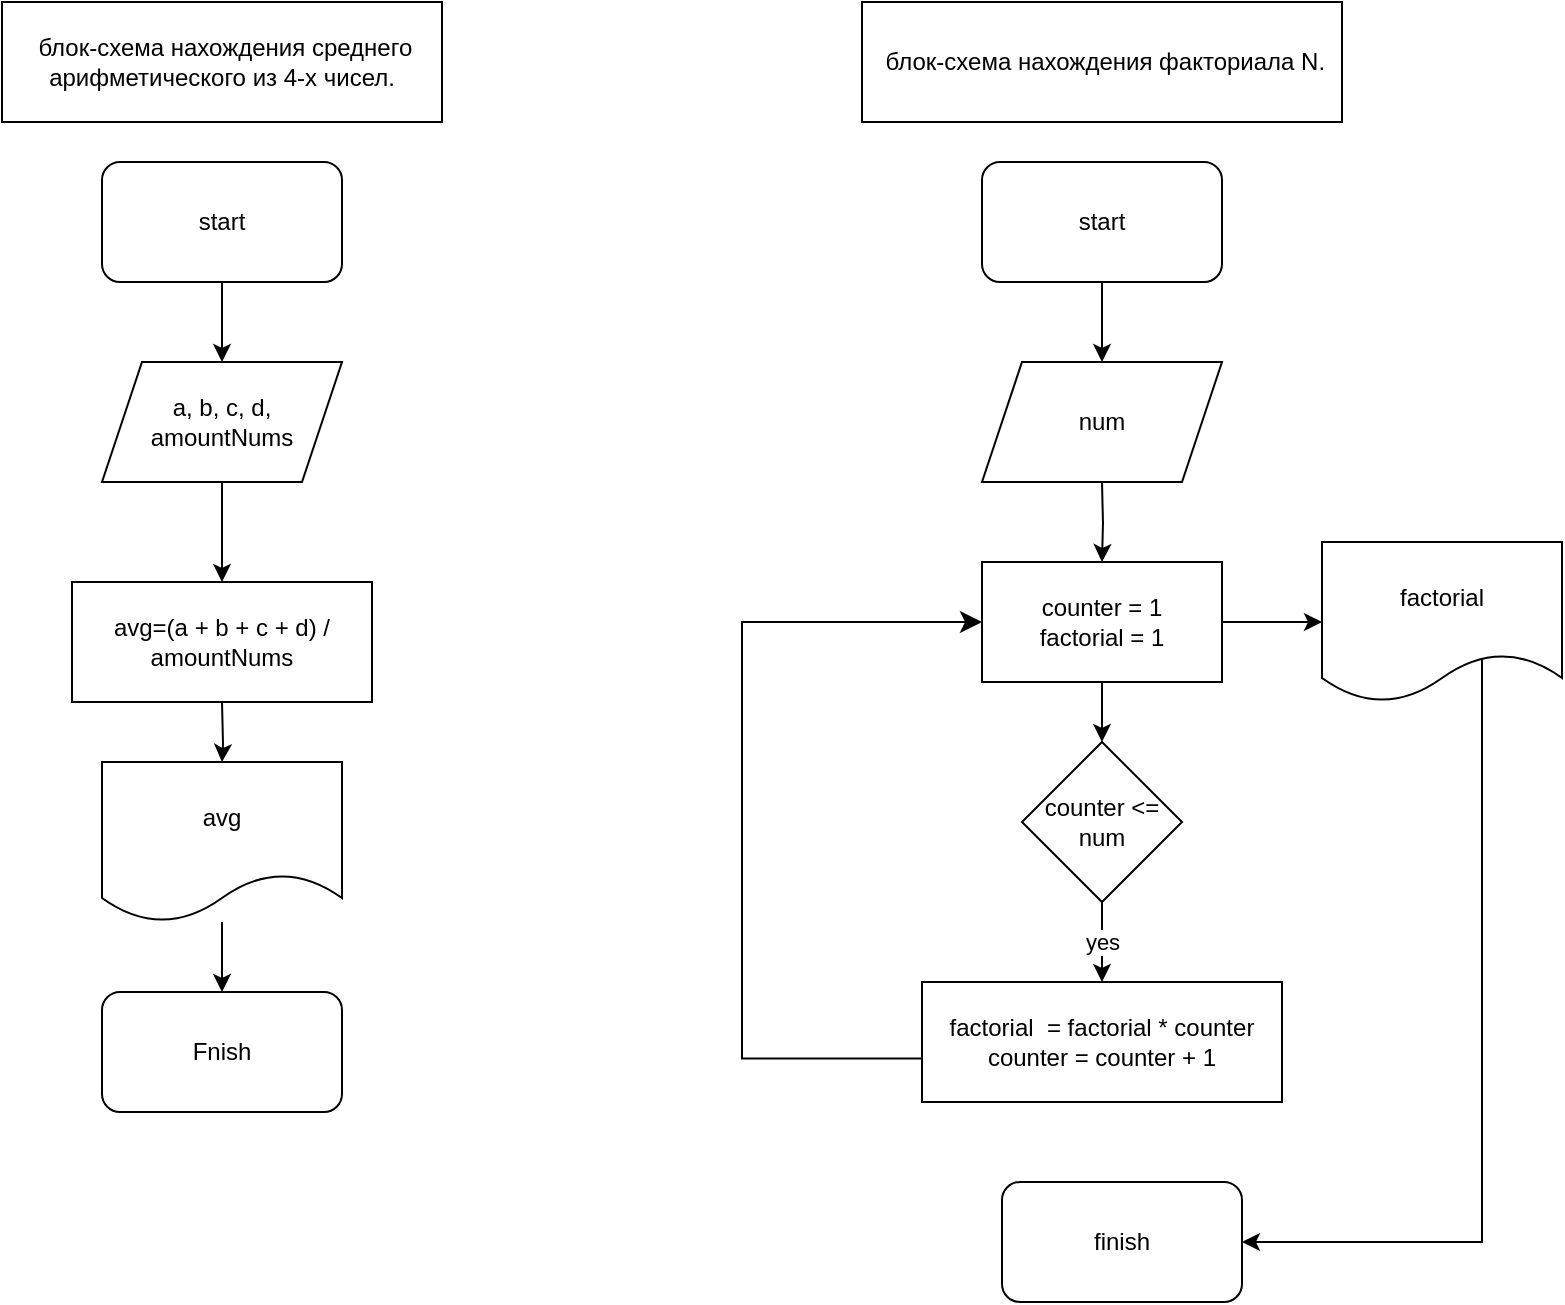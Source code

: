 <mxfile version="20.8.23" type="device" pages="4"><diagram name="Страница 1" id="6VwJOhbe65-qeWuRPHV1"><mxGraphModel dx="1236" dy="573" grid="1" gridSize="10" guides="1" tooltips="1" connect="1" arrows="1" fold="1" page="1" pageScale="1" pageWidth="827" pageHeight="1169" math="0" shadow="0"><root><mxCell id="0"/><mxCell id="1" parent="0"/><mxCell id="h_Diww1bEE8jXM_xJGOY-1" value="start" style="rounded=1;whiteSpace=wrap;html=1;" parent="1" vertex="1"><mxGeometry x="60" y="140" width="120" height="60" as="geometry"/></mxCell><mxCell id="h_Diww1bEE8jXM_xJGOY-2" value="&amp;nbsp;блок-схема нахождения среднего арифметического из 4-х чисел." style="rounded=0;whiteSpace=wrap;html=1;" parent="1" vertex="1"><mxGeometry x="10" y="60" width="220" height="60" as="geometry"/></mxCell><mxCell id="h_Diww1bEE8jXM_xJGOY-5" value="" style="edgeStyle=orthogonalEdgeStyle;rounded=0;orthogonalLoop=1;jettySize=auto;html=1;" parent="1" edge="1"><mxGeometry relative="1" as="geometry"><mxPoint x="120" y="300" as="sourcePoint"/><mxPoint x="120" y="350" as="targetPoint"/></mxGeometry></mxCell><mxCell id="h_Diww1bEE8jXM_xJGOY-9" value="" style="edgeStyle=orthogonalEdgeStyle;rounded=0;orthogonalLoop=1;jettySize=auto;html=1;" parent="1" target="h_Diww1bEE8jXM_xJGOY-8" edge="1"><mxGeometry relative="1" as="geometry"><mxPoint x="120" y="410" as="sourcePoint"/></mxGeometry></mxCell><mxCell id="h_Diww1bEE8jXM_xJGOY-6" value="" style="endArrow=classic;html=1;rounded=0;exitX=0.5;exitY=1;exitDx=0;exitDy=0;entryX=0.5;entryY=0;entryDx=0;entryDy=0;" parent="1" source="h_Diww1bEE8jXM_xJGOY-1" edge="1"><mxGeometry width="50" height="50" relative="1" as="geometry"><mxPoint x="390" y="340" as="sourcePoint"/><mxPoint x="120" y="240" as="targetPoint"/></mxGeometry></mxCell><mxCell id="h_Diww1bEE8jXM_xJGOY-11" value="" style="edgeStyle=orthogonalEdgeStyle;rounded=0;orthogonalLoop=1;jettySize=auto;html=1;" parent="1" source="h_Diww1bEE8jXM_xJGOY-8" target="h_Diww1bEE8jXM_xJGOY-10" edge="1"><mxGeometry relative="1" as="geometry"/></mxCell><mxCell id="h_Diww1bEE8jXM_xJGOY-8" value="avg" style="shape=document;whiteSpace=wrap;html=1;boundedLbl=1;rounded=1;" parent="1" vertex="1"><mxGeometry x="60" y="440" width="120" height="80" as="geometry"/></mxCell><mxCell id="h_Diww1bEE8jXM_xJGOY-10" value="Fnish" style="whiteSpace=wrap;html=1;rounded=1;" parent="1" vertex="1"><mxGeometry x="60" y="555" width="120" height="60" as="geometry"/></mxCell><mxCell id="h_Diww1bEE8jXM_xJGOY-12" value="&amp;nbsp;блок-схема нахождения факториала N." style="whiteSpace=wrap;html=1;" parent="1" vertex="1"><mxGeometry x="440" y="60" width="240" height="60" as="geometry"/></mxCell><mxCell id="h_Diww1bEE8jXM_xJGOY-13" value="" style="edgeStyle=orthogonalEdgeStyle;rounded=0;orthogonalLoop=1;jettySize=auto;html=1;" parent="1" edge="1"><mxGeometry relative="1" as="geometry"><mxPoint x="560" y="340" as="targetPoint"/><mxPoint x="560" y="300" as="sourcePoint"/></mxGeometry></mxCell><mxCell id="h_Diww1bEE8jXM_xJGOY-15" value="" style="endArrow=classic;html=1;rounded=0;exitX=0.5;exitY=1;exitDx=0;exitDy=0;entryX=0.5;entryY=0;entryDx=0;entryDy=0;" parent="1" edge="1"><mxGeometry width="50" height="50" relative="1" as="geometry"><mxPoint x="560" y="200" as="sourcePoint"/><mxPoint x="560" y="240" as="targetPoint"/></mxGeometry></mxCell><mxCell id="h_Diww1bEE8jXM_xJGOY-16" value="start" style="rounded=1;whiteSpace=wrap;html=1;" parent="1" vertex="1"><mxGeometry x="500" y="140" width="120" height="60" as="geometry"/></mxCell><mxCell id="h_Diww1bEE8jXM_xJGOY-35" value="" style="edgeStyle=orthogonalEdgeStyle;rounded=0;orthogonalLoop=1;jettySize=auto;html=1;" parent="1" source="h_Diww1bEE8jXM_xJGOY-17" target="h_Diww1bEE8jXM_xJGOY-29" edge="1"><mxGeometry relative="1" as="geometry"/></mxCell><mxCell id="h_Diww1bEE8jXM_xJGOY-17" value="counter = 1&lt;br&gt;factorial = 1" style="rounded=0;whiteSpace=wrap;html=1;" parent="1" vertex="1"><mxGeometry x="500" y="340" width="120" height="60" as="geometry"/></mxCell><mxCell id="h_Diww1bEE8jXM_xJGOY-18" value="a, b, c, d,&lt;br style=&quot;border-color: var(--border-color);&quot;&gt;amountNums" style="shape=parallelogram;perimeter=parallelogramPerimeter;whiteSpace=wrap;html=1;fixedSize=1;" parent="1" vertex="1"><mxGeometry x="60" y="240" width="120" height="60" as="geometry"/></mxCell><mxCell id="h_Diww1bEE8jXM_xJGOY-19" value="num" style="shape=parallelogram;perimeter=parallelogramPerimeter;whiteSpace=wrap;html=1;fixedSize=1;" parent="1" vertex="1"><mxGeometry x="500" y="240" width="120" height="60" as="geometry"/></mxCell><mxCell id="h_Diww1bEE8jXM_xJGOY-20" value="avg=(a + b + c + d) /&lt;br style=&quot;border-color: var(--border-color);&quot;&gt;amountNums" style="rounded=0;whiteSpace=wrap;html=1;" parent="1" vertex="1"><mxGeometry x="45" y="350" width="150" height="60" as="geometry"/></mxCell><mxCell id="h_Diww1bEE8jXM_xJGOY-21" value="counter &amp;lt;=&lt;br&gt;num" style="rhombus;whiteSpace=wrap;html=1;" parent="1" vertex="1"><mxGeometry x="520" y="430" width="80" height="80" as="geometry"/></mxCell><mxCell id="h_Diww1bEE8jXM_xJGOY-24" value="factorial&amp;nbsp; = factorial&amp;nbsp;* counter&lt;br&gt;counter = counter + 1" style="whiteSpace=wrap;html=1;" parent="1" vertex="1"><mxGeometry x="470" y="550" width="180" height="60" as="geometry"/></mxCell><mxCell id="h_Diww1bEE8jXM_xJGOY-25" value="" style="endArrow=classic;html=1;rounded=0;entryX=0.5;entryY=0;entryDx=0;entryDy=0;exitX=0.5;exitY=1;exitDx=0;exitDy=0;" parent="1" source="h_Diww1bEE8jXM_xJGOY-17" target="h_Diww1bEE8jXM_xJGOY-21" edge="1"><mxGeometry width="50" height="50" relative="1" as="geometry"><mxPoint x="390" y="310" as="sourcePoint"/><mxPoint x="440" y="260" as="targetPoint"/></mxGeometry></mxCell><mxCell id="h_Diww1bEE8jXM_xJGOY-27" value="" style="edgeStyle=segmentEdgeStyle;endArrow=classic;html=1;curved=0;rounded=0;endSize=8;startSize=8;sourcePerimeterSpacing=0;targetPerimeterSpacing=0;entryX=0;entryY=0.5;entryDx=0;entryDy=0;exitX=-0.002;exitY=0.637;exitDx=0;exitDy=0;exitPerimeter=0;" parent="1" source="h_Diww1bEE8jXM_xJGOY-24" target="h_Diww1bEE8jXM_xJGOY-17" edge="1"><mxGeometry width="100" relative="1" as="geometry"><mxPoint x="460" y="570" as="sourcePoint"/><mxPoint x="450" y="380" as="targetPoint"/><Array as="points"><mxPoint x="380" y="588"/><mxPoint x="380" y="370"/></Array></mxGeometry></mxCell><mxCell id="h_Diww1bEE8jXM_xJGOY-28" value="yes" style="endArrow=classic;html=1;rounded=0;entryX=0.5;entryY=0;entryDx=0;entryDy=0;entryPerimeter=0;" parent="1" source="h_Diww1bEE8jXM_xJGOY-21" target="h_Diww1bEE8jXM_xJGOY-24" edge="1"><mxGeometry width="50" height="50" relative="1" as="geometry"><mxPoint x="390" y="470" as="sourcePoint"/><mxPoint x="560" y="540" as="targetPoint"/><Array as="points"/></mxGeometry></mxCell><mxCell id="h_Diww1bEE8jXM_xJGOY-34" value="" style="edgeStyle=orthogonalEdgeStyle;rounded=0;orthogonalLoop=1;jettySize=auto;html=1;entryX=1;entryY=0.5;entryDx=0;entryDy=0;exitX=0.657;exitY=0.717;exitDx=0;exitDy=0;exitPerimeter=0;" parent="1" source="h_Diww1bEE8jXM_xJGOY-29" target="h_Diww1bEE8jXM_xJGOY-32" edge="1"><mxGeometry relative="1" as="geometry"><mxPoint x="730" y="490" as="targetPoint"/><Array as="points"><mxPoint x="750" y="387"/><mxPoint x="750" y="680"/></Array></mxGeometry></mxCell><mxCell id="h_Diww1bEE8jXM_xJGOY-29" value="factorial" style="shape=document;whiteSpace=wrap;html=1;boundedLbl=1;rounded=0;" parent="1" vertex="1"><mxGeometry x="670" y="330" width="120" height="80" as="geometry"/></mxCell><mxCell id="h_Diww1bEE8jXM_xJGOY-32" value="finish" style="rounded=1;whiteSpace=wrap;html=1;" parent="1" vertex="1"><mxGeometry x="510" y="650" width="120" height="60" as="geometry"/></mxCell></root></mxGraphModel></diagram><diagram id="8kJH1HYQJKoOFNumBpS6" name="Страница 2"><mxGraphModel dx="1236" dy="573" grid="1" gridSize="10" guides="1" tooltips="1" connect="1" arrows="1" fold="1" page="1" pageScale="1" pageWidth="827" pageHeight="1169" math="0" shadow="0"><root><mxCell id="0"/><mxCell id="1" parent="0"/><mxCell id="w6psCasq5daUrh2IpHRs-1" value="Среднее арифметическое среди всех элементов массива." style="rounded=0;whiteSpace=wrap;html=1;" parent="1" vertex="1"><mxGeometry x="10" y="10" width="250" height="60" as="geometry"/></mxCell><mxCell id="w6psCasq5daUrh2IpHRs-7" value="" style="edgeStyle=orthogonalEdgeStyle;rounded=0;orthogonalLoop=1;jettySize=auto;html=1;" parent="1" source="w6psCasq5daUrh2IpHRs-2" target="w6psCasq5daUrh2IpHRs-4" edge="1"><mxGeometry relative="1" as="geometry"/></mxCell><mxCell id="w6psCasq5daUrh2IpHRs-2" value="start" style="rounded=1;whiteSpace=wrap;html=1;" parent="1" vertex="1"><mxGeometry x="120" y="90" width="105" height="60" as="geometry"/></mxCell><mxCell id="w6psCasq5daUrh2IpHRs-8" value="" style="edgeStyle=orthogonalEdgeStyle;rounded=0;orthogonalLoop=1;jettySize=auto;html=1;" parent="1" source="w6psCasq5daUrh2IpHRs-3" target="w6psCasq5daUrh2IpHRs-5" edge="1"><mxGeometry relative="1" as="geometry"/></mxCell><mxCell id="w6psCasq5daUrh2IpHRs-3" value="index = 0&lt;br&gt;avg = 0" style="rounded=0;whiteSpace=wrap;html=1;" parent="1" vertex="1"><mxGeometry x="112.5" y="290" width="120" height="60" as="geometry"/></mxCell><mxCell id="w6psCasq5daUrh2IpHRs-6" value="" style="edgeStyle=orthogonalEdgeStyle;rounded=0;orthogonalLoop=1;jettySize=auto;html=1;" parent="1" source="w6psCasq5daUrh2IpHRs-4" target="w6psCasq5daUrh2IpHRs-3" edge="1"><mxGeometry relative="1" as="geometry"/></mxCell><mxCell id="w6psCasq5daUrh2IpHRs-4" value="numbers[]" style="shape=parallelogram;perimeter=parallelogramPerimeter;whiteSpace=wrap;html=1;fixedSize=1;" parent="1" vertex="1"><mxGeometry x="112.5" y="190" width="120" height="60" as="geometry"/></mxCell><mxCell id="w6psCasq5daUrh2IpHRs-11" value="yes" style="edgeStyle=orthogonalEdgeStyle;rounded=0;orthogonalLoop=1;jettySize=auto;html=1;" parent="1" source="w6psCasq5daUrh2IpHRs-5" target="w6psCasq5daUrh2IpHRs-10" edge="1"><mxGeometry relative="1" as="geometry"/></mxCell><mxCell id="w6psCasq5daUrh2IpHRs-19" value="no" style="edgeStyle=orthogonalEdgeStyle;rounded=0;orthogonalLoop=1;jettySize=auto;html=1;" parent="1" source="w6psCasq5daUrh2IpHRs-5" target="w6psCasq5daUrh2IpHRs-18" edge="1"><mxGeometry relative="1" as="geometry"/></mxCell><mxCell id="w6psCasq5daUrh2IpHRs-5" value="index &amp;lt; numbers.length" style="rhombus;whiteSpace=wrap;html=1;" parent="1" vertex="1"><mxGeometry x="117.5" y="380" width="110" height="80" as="geometry"/></mxCell><mxCell id="w6psCasq5daUrh2IpHRs-13" value="" style="edgeStyle=orthogonalEdgeStyle;rounded=0;orthogonalLoop=1;jettySize=auto;html=1;" parent="1" source="w6psCasq5daUrh2IpHRs-10" target="w6psCasq5daUrh2IpHRs-12" edge="1"><mxGeometry relative="1" as="geometry"/></mxCell><mxCell id="w6psCasq5daUrh2IpHRs-10" value="avg = avg + numbers[index]" style="whiteSpace=wrap;html=1;" parent="1" vertex="1"><mxGeometry x="93.12" y="500" width="158.75" height="60" as="geometry"/></mxCell><mxCell id="w6psCasq5daUrh2IpHRs-17" value="" style="edgeStyle=orthogonalEdgeStyle;rounded=0;orthogonalLoop=1;jettySize=auto;html=1;" parent="1" source="w6psCasq5daUrh2IpHRs-12" edge="1"><mxGeometry relative="1" as="geometry"><mxPoint x="110" y="420" as="targetPoint"/><Array as="points"><mxPoint x="50" y="630"/><mxPoint x="50" y="420"/></Array></mxGeometry></mxCell><mxCell id="w6psCasq5daUrh2IpHRs-12" value="index = index + 1" style="rounded=0;whiteSpace=wrap;html=1;" parent="1" vertex="1"><mxGeometry x="112.5" y="600" width="120" height="60" as="geometry"/></mxCell><mxCell id="w6psCasq5daUrh2IpHRs-14" value="finish" style="rounded=1;whiteSpace=wrap;html=1;" parent="1" vertex="1"><mxGeometry x="120" y="700" width="120" height="60" as="geometry"/></mxCell><mxCell id="w6psCasq5daUrh2IpHRs-21" value="" style="edgeStyle=orthogonalEdgeStyle;rounded=0;orthogonalLoop=1;jettySize=auto;html=1;" parent="1" source="w6psCasq5daUrh2IpHRs-18" target="w6psCasq5daUrh2IpHRs-20" edge="1"><mxGeometry relative="1" as="geometry"/></mxCell><mxCell id="w6psCasq5daUrh2IpHRs-18" value="avg = avg / number.length" style="rounded=0;whiteSpace=wrap;html=1;" parent="1" vertex="1"><mxGeometry x="260" y="390" width="120" height="60" as="geometry"/></mxCell><mxCell id="w6psCasq5daUrh2IpHRs-23" value="" style="edgeStyle=orthogonalEdgeStyle;rounded=0;orthogonalLoop=1;jettySize=auto;html=1;entryX=1;entryY=0.5;entryDx=0;entryDy=0;exitX=0.5;exitY=0.917;exitDx=0;exitDy=0;exitPerimeter=0;" parent="1" source="w6psCasq5daUrh2IpHRs-20" target="w6psCasq5daUrh2IpHRs-14" edge="1"><mxGeometry relative="1" as="geometry"><mxPoint x="320" y="650" as="targetPoint"/><Array as="points"><mxPoint x="320" y="730"/></Array></mxGeometry></mxCell><mxCell id="w6psCasq5daUrh2IpHRs-20" value="avr" style="shape=document;whiteSpace=wrap;html=1;boundedLbl=1;" parent="1" vertex="1"><mxGeometry x="260" y="490" width="120" height="80" as="geometry"/></mxCell><mxCell id="w6psCasq5daUrh2IpHRs-25" value="Нахождение индексов максимального и минимального элемента массива" style="rounded=0;whiteSpace=wrap;html=1;" parent="1" vertex="1"><mxGeometry x="470" y="10" width="270" height="60" as="geometry"/></mxCell><mxCell id="w6psCasq5daUrh2IpHRs-30" value="" style="edgeStyle=orthogonalEdgeStyle;rounded=0;orthogonalLoop=1;jettySize=auto;html=1;" parent="1" source="w6psCasq5daUrh2IpHRs-26" target="w6psCasq5daUrh2IpHRs-28" edge="1"><mxGeometry relative="1" as="geometry"/></mxCell><mxCell id="w6psCasq5daUrh2IpHRs-26" value="start" style="rounded=1;whiteSpace=wrap;html=1;" parent="1" vertex="1"><mxGeometry x="552.5" y="80" width="105" height="60" as="geometry"/></mxCell><mxCell id="w6psCasq5daUrh2IpHRs-31" value="" style="edgeStyle=orthogonalEdgeStyle;rounded=0;orthogonalLoop=1;jettySize=auto;html=1;" parent="1" source="w6psCasq5daUrh2IpHRs-28" target="w6psCasq5daUrh2IpHRs-29" edge="1"><mxGeometry relative="1" as="geometry"/></mxCell><mxCell id="w6psCasq5daUrh2IpHRs-28" value="numbers[]" style="shape=parallelogram;perimeter=parallelogramPerimeter;whiteSpace=wrap;html=1;fixedSize=1;" parent="1" vertex="1"><mxGeometry x="545" y="170" width="120" height="60" as="geometry"/></mxCell><mxCell id="w6psCasq5daUrh2IpHRs-251" value="" style="edgeStyle=orthogonalEdgeStyle;rounded=0;orthogonalLoop=1;jettySize=auto;html=1;" parent="1" source="w6psCasq5daUrh2IpHRs-29" target="w6psCasq5daUrh2IpHRs-32" edge="1"><mxGeometry relative="1" as="geometry"/></mxCell><mxCell id="w6psCasq5daUrh2IpHRs-29" value="index = 0&lt;br&gt;posMax = 0&lt;br&gt;posMin" style="rounded=0;whiteSpace=wrap;html=1;" parent="1" vertex="1"><mxGeometry x="545" y="260" width="120" height="60" as="geometry"/></mxCell><mxCell id="w6psCasq5daUrh2IpHRs-252" value="yes" style="edgeStyle=orthogonalEdgeStyle;rounded=0;orthogonalLoop=1;jettySize=auto;html=1;" parent="1" source="w6psCasq5daUrh2IpHRs-32" target="w6psCasq5daUrh2IpHRs-243" edge="1"><mxGeometry relative="1" as="geometry"/></mxCell><mxCell id="w6psCasq5daUrh2IpHRs-253" value="no" style="edgeStyle=orthogonalEdgeStyle;rounded=0;orthogonalLoop=1;jettySize=auto;html=1;" parent="1" source="w6psCasq5daUrh2IpHRs-32" target="w6psCasq5daUrh2IpHRs-244" edge="1"><mxGeometry relative="1" as="geometry"/></mxCell><mxCell id="w6psCasq5daUrh2IpHRs-32" value="index &amp;lt; numbers[index]" style="rhombus;whiteSpace=wrap;html=1;" parent="1" vertex="1"><mxGeometry x="545" y="340" width="120" height="80" as="geometry"/></mxCell><mxCell id="w6psCasq5daUrh2IpHRs-258" value="" style="edgeStyle=orthogonalEdgeStyle;rounded=0;orthogonalLoop=1;jettySize=auto;html=1;" parent="1" source="w6psCasq5daUrh2IpHRs-243" target="w6psCasq5daUrh2IpHRs-245" edge="1"><mxGeometry relative="1" as="geometry"/></mxCell><mxCell id="w6psCasq5daUrh2IpHRs-259" value="no" style="edgeStyle=orthogonalEdgeStyle;rounded=0;orthogonalLoop=1;jettySize=auto;html=1;" parent="1" source="w6psCasq5daUrh2IpHRs-243" target="w6psCasq5daUrh2IpHRs-247" edge="1"><mxGeometry relative="1" as="geometry"/></mxCell><mxCell id="w6psCasq5daUrh2IpHRs-243" value="numbers[index] &amp;gt; numbers[posMax]" style="rhombus;whiteSpace=wrap;html=1;" parent="1" vertex="1"><mxGeometry x="515" y="450" width="180" height="80" as="geometry"/></mxCell><mxCell id="w6psCasq5daUrh2IpHRs-269" value="" style="edgeStyle=orthogonalEdgeStyle;rounded=0;orthogonalLoop=1;jettySize=auto;html=1;" parent="1" source="w6psCasq5daUrh2IpHRs-244" edge="1"><mxGeometry relative="1" as="geometry"><mxPoint x="680" y="781" as="targetPoint"/><Array as="points"><mxPoint x="960" y="380"/><mxPoint x="960" y="781"/></Array></mxGeometry></mxCell><mxCell id="w6psCasq5daUrh2IpHRs-244" value="posMax, posMin" style="shape=document;whiteSpace=wrap;html=1;boundedLbl=1;" parent="1" vertex="1"><mxGeometry x="770" y="340" width="120" height="80" as="geometry"/></mxCell><mxCell id="w6psCasq5daUrh2IpHRs-257" value="" style="edgeStyle=orthogonalEdgeStyle;rounded=0;orthogonalLoop=1;jettySize=auto;html=1;" parent="1" source="w6psCasq5daUrh2IpHRs-245" target="w6psCasq5daUrh2IpHRs-246" edge="1"><mxGeometry relative="1" as="geometry"/></mxCell><mxCell id="w6psCasq5daUrh2IpHRs-245" value="posMax = index" style="rounded=0;whiteSpace=wrap;html=1;" parent="1" vertex="1"><mxGeometry x="545" y="560" width="120" height="60" as="geometry"/></mxCell><mxCell id="w6psCasq5daUrh2IpHRs-267" value="" style="edgeStyle=orthogonalEdgeStyle;rounded=0;orthogonalLoop=1;jettySize=auto;html=1;entryX=0;entryY=0.5;entryDx=0;entryDy=0;" parent="1" source="w6psCasq5daUrh2IpHRs-246" target="w6psCasq5daUrh2IpHRs-32" edge="1"><mxGeometry relative="1" as="geometry"><mxPoint x="540" y="370" as="targetPoint"/><Array as="points"><mxPoint x="500" y="680"/><mxPoint x="500" y="380"/></Array></mxGeometry></mxCell><mxCell id="w6psCasq5daUrh2IpHRs-246" value="index =index + 1" style="rounded=0;whiteSpace=wrap;html=1;" parent="1" vertex="1"><mxGeometry x="545" y="650" width="120" height="60" as="geometry"/></mxCell><mxCell id="w6psCasq5daUrh2IpHRs-260" value="yes" style="edgeStyle=orthogonalEdgeStyle;rounded=0;orthogonalLoop=1;jettySize=auto;html=1;" parent="1" source="w6psCasq5daUrh2IpHRs-247" target="w6psCasq5daUrh2IpHRs-250" edge="1"><mxGeometry relative="1" as="geometry"/></mxCell><mxCell id="w6psCasq5daUrh2IpHRs-262" value="no" style="edgeStyle=orthogonalEdgeStyle;rounded=0;orthogonalLoop=1;jettySize=auto;html=1;" parent="1" source="w6psCasq5daUrh2IpHRs-247" edge="1"><mxGeometry x="-0.852" relative="1" as="geometry"><mxPoint x="670" y="690" as="targetPoint"/><Array as="points"><mxPoint x="950" y="490"/><mxPoint x="950" y="690"/></Array><mxPoint as="offset"/></mxGeometry></mxCell><mxCell id="w6psCasq5daUrh2IpHRs-247" value="numbers[index] &amp;gt; numbers[posMin]" style="rhombus;whiteSpace=wrap;html=1;" parent="1" vertex="1"><mxGeometry x="760" y="450" width="130" height="80" as="geometry"/></mxCell><mxCell id="w6psCasq5daUrh2IpHRs-248" value="finish" style="rounded=1;whiteSpace=wrap;html=1;" parent="1" vertex="1"><mxGeometry x="552.5" y="750" width="120" height="60" as="geometry"/></mxCell><mxCell id="w6psCasq5daUrh2IpHRs-250" value="posMin = index" style="rounded=0;whiteSpace=wrap;html=1;" parent="1" vertex="1"><mxGeometry x="765" y="560" width="120" height="60" as="geometry"/></mxCell><mxCell id="w6psCasq5daUrh2IpHRs-265" value="" style="endArrow=none;html=1;rounded=0;entryX=0.5;entryY=1;entryDx=0;entryDy=0;" parent="1" target="w6psCasq5daUrh2IpHRs-250" edge="1"><mxGeometry width="50" height="50" relative="1" as="geometry"><mxPoint x="825" y="690" as="sourcePoint"/><mxPoint x="660" y="470" as="targetPoint"/><Array as="points"/></mxGeometry></mxCell><mxCell id="w6psCasq5daUrh2IpHRs-270" value="Задание на «разворот» массива. Нужно перевернуть массив и записать его в обратном порядке." style="rounded=0;whiteSpace=wrap;html=1;" parent="1" vertex="1"><mxGeometry x="1070" y="10" width="240" height="60" as="geometry"/></mxCell><mxCell id="w6psCasq5daUrh2IpHRs-271" value="" style="edgeStyle=orthogonalEdgeStyle;rounded=0;orthogonalLoop=1;jettySize=auto;html=1;" parent="1" target="w6psCasq5daUrh2IpHRs-273" edge="1"><mxGeometry relative="1" as="geometry"><mxPoint x="1190" y="140" as="sourcePoint"/></mxGeometry></mxCell><mxCell id="w6psCasq5daUrh2IpHRs-272" value="" style="edgeStyle=orthogonalEdgeStyle;rounded=0;orthogonalLoop=1;jettySize=auto;html=1;" parent="1" source="w6psCasq5daUrh2IpHRs-273" target="w6psCasq5daUrh2IpHRs-275" edge="1"><mxGeometry relative="1" as="geometry"/></mxCell><mxCell id="w6psCasq5daUrh2IpHRs-273" value="numbers[]" style="shape=parallelogram;perimeter=parallelogramPerimeter;whiteSpace=wrap;html=1;fixedSize=1;" parent="1" vertex="1"><mxGeometry x="1130" y="170" width="120" height="60" as="geometry"/></mxCell><mxCell id="w6psCasq5daUrh2IpHRs-274" value="" style="edgeStyle=orthogonalEdgeStyle;rounded=0;orthogonalLoop=1;jettySize=auto;html=1;" parent="1" source="w6psCasq5daUrh2IpHRs-275" target="w6psCasq5daUrh2IpHRs-277" edge="1"><mxGeometry relative="1" as="geometry"/></mxCell><mxCell id="w6psCasq5daUrh2IpHRs-275" value="index = 0" style="rounded=0;whiteSpace=wrap;html=1;" parent="1" vertex="1"><mxGeometry x="1130" y="260" width="120" height="60" as="geometry"/></mxCell><mxCell id="w6psCasq5daUrh2IpHRs-276" value="yes" style="edgeStyle=orthogonalEdgeStyle;rounded=0;orthogonalLoop=1;jettySize=auto;html=1;" parent="1" source="w6psCasq5daUrh2IpHRs-277" edge="1"><mxGeometry relative="1" as="geometry"><mxPoint x="1190" y="450" as="targetPoint"/></mxGeometry></mxCell><mxCell id="w6psCasq5daUrh2IpHRs-286" value="no" style="edgeStyle=orthogonalEdgeStyle;rounded=0;orthogonalLoop=1;jettySize=auto;html=1;" parent="1" source="w6psCasq5daUrh2IpHRs-277" target="w6psCasq5daUrh2IpHRs-285" edge="1"><mxGeometry relative="1" as="geometry"/></mxCell><mxCell id="w6psCasq5daUrh2IpHRs-277" value="index &amp;lt; numbers.length / 2" style="rhombus;whiteSpace=wrap;html=1;" parent="1" vertex="1"><mxGeometry x="1130" y="340" width="120" height="90" as="geometry"/></mxCell><mxCell id="w6psCasq5daUrh2IpHRs-279" value="start" style="rounded=1;whiteSpace=wrap;html=1;" parent="1" vertex="1"><mxGeometry x="1130" y="80" width="120" height="60" as="geometry"/></mxCell><mxCell id="w6psCasq5daUrh2IpHRs-282" value="" style="edgeStyle=orthogonalEdgeStyle;rounded=0;orthogonalLoop=1;jettySize=auto;html=1;" parent="1" source="w6psCasq5daUrh2IpHRs-280" target="w6psCasq5daUrh2IpHRs-281" edge="1"><mxGeometry relative="1" as="geometry"><Array as="points"><mxPoint x="1190" y="530"/><mxPoint x="1190" y="530"/></Array></mxGeometry></mxCell><mxCell id="w6psCasq5daUrh2IpHRs-280" value="temp = numbers[index]&lt;br&gt;numbers[index] = numbers[numbers.length - 1 - index]&amp;nbsp;&lt;br&gt;numbers[numbers.length -1 -index] = temp" style="rounded=0;whiteSpace=wrap;html=1;" parent="1" vertex="1"><mxGeometry x="1040" y="460" width="300" height="60" as="geometry"/></mxCell><mxCell id="w6psCasq5daUrh2IpHRs-284" value="" style="edgeStyle=orthogonalEdgeStyle;rounded=0;orthogonalLoop=1;jettySize=auto;html=1;entryX=0;entryY=0.5;entryDx=0;entryDy=0;" parent="1" source="w6psCasq5daUrh2IpHRs-281" target="w6psCasq5daUrh2IpHRs-277" edge="1"><mxGeometry relative="1" as="geometry"><mxPoint x="1050" y="580" as="targetPoint"/><Array as="points"><mxPoint x="1010" y="580"/><mxPoint x="1010" y="385"/></Array></mxGeometry></mxCell><mxCell id="w6psCasq5daUrh2IpHRs-281" value="index = index + 1" style="rounded=0;whiteSpace=wrap;html=1;" parent="1" vertex="1"><mxGeometry x="1130" y="550" width="120" height="60" as="geometry"/></mxCell><mxCell id="w6psCasq5daUrh2IpHRs-289" value="" style="edgeStyle=orthogonalEdgeStyle;rounded=0;orthogonalLoop=1;jettySize=auto;html=1;entryX=1;entryY=0.5;entryDx=0;entryDy=0;" parent="1" source="w6psCasq5daUrh2IpHRs-285" target="w6psCasq5daUrh2IpHRs-287" edge="1"><mxGeometry relative="1" as="geometry"><mxPoint x="1390" y="505" as="targetPoint"/><Array as="points"><mxPoint x="1390" y="660"/></Array></mxGeometry></mxCell><mxCell id="w6psCasq5daUrh2IpHRs-285" value="numbers" style="shape=document;whiteSpace=wrap;html=1;boundedLbl=1;" parent="1" vertex="1"><mxGeometry x="1330" y="345" width="120" height="80" as="geometry"/></mxCell><mxCell id="w6psCasq5daUrh2IpHRs-287" value="finish" style="rounded=1;whiteSpace=wrap;html=1;" parent="1" vertex="1"><mxGeometry x="1130" y="630" width="120" height="60" as="geometry"/></mxCell></root></mxGraphModel></diagram><diagram id="SiTOMdf897JJu9LFjeXp" name="Страница 3"><mxGraphModel dx="1236" dy="2911" grid="1" gridSize="10" guides="1" tooltips="1" connect="1" arrows="1" fold="1" page="1" pageScale="1" pageWidth="827" pageHeight="1169" math="0" shadow="0"><root><mxCell id="0"/><mxCell id="1" parent="0"/><mxCell id="QT0-Sng15xOBpr3aBwHz-1" value="&amp;nbsp;Блок-схема алгоритма" style="rounded=0;whiteSpace=wrap;html=1;" vertex="1" parent="1"><mxGeometry x="550" y="-2338" width="270" height="40" as="geometry"/></mxCell><mxCell id="hAmYvilvMmVkH2a3gjuY-1" value="Start" style="ellipse;whiteSpace=wrap;html=1;" vertex="1" parent="1"><mxGeometry x="400" y="-1940" width="120" height="560" as="geometry"/></mxCell></root></mxGraphModel></diagram><diagram id="jAJuH2vO6MTG8nUuTS-L" name="Страница 4"><mxGraphModel dx="1014" dy="573" grid="1" gridSize="10" guides="1" tooltips="1" connect="1" arrows="1" fold="1" page="1" pageScale="1" pageWidth="827" pageHeight="1169" math="0" shadow="0"><root><mxCell id="0"/><mxCell id="1" parent="0"/><mxCell id="Ss49v64wguiuHRWATnB--1" value="&amp;nbsp;Блок-схема алгоритма" style="rounded=0;whiteSpace=wrap;html=1;fillColor=#e1d5e7;strokeColor=#9673a6;" vertex="1" parent="1"><mxGeometry x="10" y="30" width="270" height="40" as="geometry"/></mxCell><mxCell id="rSyD8AEA50HhyLC3HsYd-18" value="" style="edgeStyle=orthogonalEdgeStyle;rounded=0;orthogonalLoop=1;jettySize=auto;html=1;" edge="1" parent="1" source="oHXthN2PI5qCzg-lKEFp-1" target="rSyD8AEA50HhyLC3HsYd-4"><mxGeometry relative="1" as="geometry"/></mxCell><mxCell id="oHXthN2PI5qCzg-lKEFp-1" value="string[] stringArray = new string[m]" style="shape=parallelogram;perimeter=parallelogramPerimeter;whiteSpace=wrap;html=1;fixedSize=1;" vertex="1" parent="1"><mxGeometry x="158.75" y="230" width="180" height="50" as="geometry"/></mxCell><mxCell id="rSyD8AEA50HhyLC3HsYd-17" value="" style="edgeStyle=orthogonalEdgeStyle;rounded=0;orthogonalLoop=1;jettySize=auto;html=1;" edge="1" parent="1" source="qxHmHPIUlc1-EEsoH3BI-1" target="oHXthN2PI5qCzg-lKEFp-1"><mxGeometry relative="1" as="geometry"/></mxCell><mxCell id="qxHmHPIUlc1-EEsoH3BI-1" value="Start" style="ellipse;whiteSpace=wrap;html=1;" vertex="1" parent="1"><mxGeometry x="180" y="120" width="136.25" height="60" as="geometry"/></mxCell><mxCell id="rSyD8AEA50HhyLC3HsYd-20" value="yes" style="edgeStyle=orthogonalEdgeStyle;rounded=0;orthogonalLoop=1;jettySize=auto;html=1;" edge="1" parent="1" source="qxHmHPIUlc1-EEsoH3BI-3" target="qxHmHPIUlc1-EEsoH3BI-23"><mxGeometry relative="1" as="geometry"/></mxCell><mxCell id="rSyD8AEA50HhyLC3HsYd-24" value="no" style="edgeStyle=orthogonalEdgeStyle;rounded=0;orthogonalLoop=1;jettySize=auto;html=1;entryX=0;entryY=0.5;entryDx=0;entryDy=0;" edge="1" parent="1" source="qxHmHPIUlc1-EEsoH3BI-3" target="rSyD8AEA50HhyLC3HsYd-3"><mxGeometry relative="1" as="geometry"><mxPoint x="430" y="495" as="targetPoint"/></mxGeometry></mxCell><mxCell id="qxHmHPIUlc1-EEsoH3BI-3" value="i &amp;lt;&amp;nbsp;stringArray.Length" style="rhombus;whiteSpace=wrap;html=1;" vertex="1" parent="1"><mxGeometry x="172.5" y="457.5" width="152.5" height="75" as="geometry"/></mxCell><mxCell id="qxHmHPIUlc1-EEsoH3BI-31" value="no" style="edgeStyle=orthogonalEdgeStyle;rounded=0;orthogonalLoop=1;jettySize=auto;html=1;" edge="1" parent="1" source="qxHmHPIUlc1-EEsoH3BI-23" target="qxHmHPIUlc1-EEsoH3BI-25"><mxGeometry x="-0.21" relative="1" as="geometry"><mxPoint as="offset"/></mxGeometry></mxCell><mxCell id="qxHmHPIUlc1-EEsoH3BI-23" value="stringArray[].Length&amp;nbsp;&amp;lt;=3" style="rhombus;whiteSpace=wrap;html=1;" vertex="1" parent="1"><mxGeometry x="176.25" y="620" width="145" height="80" as="geometry"/></mxCell><mxCell id="rSyD8AEA50HhyLC3HsYd-35" value="" style="edgeStyle=orthogonalEdgeStyle;rounded=0;orthogonalLoop=1;jettySize=auto;html=1;" edge="1" parent="1" source="qxHmHPIUlc1-EEsoH3BI-25"><mxGeometry relative="1" as="geometry"><mxPoint x="170" y="495" as="targetPoint"/><Array as="points"><mxPoint x="60" y="495"/></Array></mxGeometry></mxCell><mxCell id="qxHmHPIUlc1-EEsoH3BI-25" value="i++" style="rounded=0;whiteSpace=wrap;html=1;" vertex="1" parent="1"><mxGeometry x="20" y="565" width="80" height="40" as="geometry"/></mxCell><mxCell id="rSyD8AEA50HhyLC3HsYd-33" value="" style="edgeStyle=orthogonalEdgeStyle;rounded=0;orthogonalLoop=1;jettySize=auto;html=1;entryX=0;entryY=0.5;entryDx=0;entryDy=0;exitX=0.5;exitY=0;exitDx=0;exitDy=0;" edge="1" parent="1" source="qxHmHPIUlc1-EEsoH3BI-26" target="rSyD8AEA50HhyLC3HsYd-2"><mxGeometry relative="1" as="geometry"><mxPoint x="400" y="625" as="targetPoint"/><Array as="points"><mxPoint x="390" y="585"/></Array></mxGeometry></mxCell><mxCell id="qxHmHPIUlc1-EEsoH3BI-26" value="n++" style="rounded=0;whiteSpace=wrap;html=1;" vertex="1" parent="1"><mxGeometry x="350" y="670" width="80" height="40" as="geometry"/></mxCell><mxCell id="rSyD8AEA50HhyLC3HsYd-26" value="" style="edgeStyle=orthogonalEdgeStyle;rounded=0;orthogonalLoop=1;jettySize=auto;html=1;entryX=1;entryY=0.5;entryDx=0;entryDy=0;" edge="1" parent="1" source="qxHmHPIUlc1-EEsoH3BI-34" target="qxHmHPIUlc1-EEsoH3BI-37"><mxGeometry relative="1" as="geometry"><mxPoint x="340" y="880" as="targetPoint"/><Array as="points"><mxPoint x="730" y="940"/></Array></mxGeometry></mxCell><mxCell id="qxHmHPIUlc1-EEsoH3BI-34" value="printA" style="shape=document;whiteSpace=wrap;html=1;boundedLbl=1;" vertex="1" parent="1"><mxGeometry x="680" y="710" width="120" height="80" as="geometry"/></mxCell><mxCell id="qxHmHPIUlc1-EEsoH3BI-37" value="Finish" style="ellipse;whiteSpace=wrap;html=1;" vertex="1" parent="1"><mxGeometry x="211.25" y="910" width="127.5" height="60" as="geometry"/></mxCell><mxCell id="rSyD8AEA50HhyLC3HsYd-29" value="" style="edgeStyle=orthogonalEdgeStyle;rounded=0;orthogonalLoop=1;jettySize=auto;html=1;" edge="1" parent="1" source="rSyD8AEA50HhyLC3HsYd-3" target="rSyD8AEA50HhyLC3HsYd-2"><mxGeometry relative="1" as="geometry"/></mxCell><mxCell id="rSyD8AEA50HhyLC3HsYd-3" value="string[] symbol" style="rounded=1;whiteSpace=wrap;html=1;" vertex="1" parent="1"><mxGeometry x="473.75" y="470" width="126.25" height="50" as="geometry"/></mxCell><mxCell id="rSyD8AEA50HhyLC3HsYd-19" value="" style="edgeStyle=orthogonalEdgeStyle;rounded=0;orthogonalLoop=1;jettySize=auto;html=1;" edge="1" parent="1" source="rSyD8AEA50HhyLC3HsYd-4" target="qxHmHPIUlc1-EEsoH3BI-3"><mxGeometry relative="1" as="geometry"/></mxCell><mxCell id="rSyD8AEA50HhyLC3HsYd-4" value="string[]&amp;nbsp;stringArray&lt;span style=&quot;background-color: initial;&quot;&gt;&amp;nbsp;,&lt;/span&gt;&lt;br&gt;string[] symbol,&lt;br style=&quot;border-color: var(--border-color);&quot;&gt;i=0,&lt;br style=&quot;border-color: var(--border-color);&quot;&gt;int n = 0,&lt;br style=&quot;border-color: var(--border-color);&quot;&gt;int j = 0" style="rounded=1;whiteSpace=wrap;html=1;" vertex="1" parent="1"><mxGeometry x="168.75" y="330" width="160" height="80" as="geometry"/></mxCell><mxCell id="rSyD8AEA50HhyLC3HsYd-31" value="no" style="edgeStyle=orthogonalEdgeStyle;rounded=0;orthogonalLoop=1;jettySize=auto;html=1;" edge="1" parent="1" source="rSyD8AEA50HhyLC3HsYd-6" target="qxHmHPIUlc1-EEsoH3BI-26"><mxGeometry x="-0.333" relative="1" as="geometry"><mxPoint x="1" as="offset"/></mxGeometry></mxCell><mxCell id="rSyD8AEA50HhyLC3HsYd-38" value="yes" style="edgeStyle=orthogonalEdgeStyle;rounded=0;orthogonalLoop=1;jettySize=auto;html=1;" edge="1" parent="1" source="rSyD8AEA50HhyLC3HsYd-6" target="rSyD8AEA50HhyLC3HsYd-37"><mxGeometry relative="1" as="geometry"/></mxCell><mxCell id="rSyD8AEA50HhyLC3HsYd-6" value="stringArray[].Length&amp;nbsp;&amp;lt;=3" style="rhombus;whiteSpace=wrap;html=1;" vertex="1" parent="1"><mxGeometry x="464.37" y="655" width="145" height="70" as="geometry"/></mxCell><mxCell id="rSyD8AEA50HhyLC3HsYd-30" value="yes" style="edgeStyle=orthogonalEdgeStyle;rounded=0;orthogonalLoop=1;jettySize=auto;html=1;" edge="1" parent="1" source="rSyD8AEA50HhyLC3HsYd-2" target="rSyD8AEA50HhyLC3HsYd-6"><mxGeometry x="-0.012" relative="1" as="geometry"><mxPoint as="offset"/></mxGeometry></mxCell><mxCell id="rSyD8AEA50HhyLC3HsYd-45" value="no" style="edgeStyle=orthogonalEdgeStyle;rounded=0;orthogonalLoop=1;jettySize=auto;html=1;entryX=0.417;entryY=0;entryDx=0;entryDy=0;entryPerimeter=0;" edge="1" parent="1" source="rSyD8AEA50HhyLC3HsYd-2" target="qxHmHPIUlc1-EEsoH3BI-34"><mxGeometry x="-0.411" relative="1" as="geometry"><mxPoint x="716.88" y="585" as="targetPoint"/><mxPoint as="offset"/></mxGeometry></mxCell><mxCell id="rSyD8AEA50HhyLC3HsYd-2" value="n &amp;lt; stringArray.Length" style="rhombus;whiteSpace=wrap;html=1;" vertex="1" parent="1"><mxGeometry x="466.88" y="555" width="140" height="60" as="geometry"/></mxCell><mxCell id="rSyD8AEA50HhyLC3HsYd-40" value="" style="edgeStyle=orthogonalEdgeStyle;rounded=0;orthogonalLoop=1;jettySize=auto;html=1;" edge="1" parent="1" source="rSyD8AEA50HhyLC3HsYd-37" target="rSyD8AEA50HhyLC3HsYd-39"><mxGeometry relative="1" as="geometry"/></mxCell><mxCell id="rSyD8AEA50HhyLC3HsYd-37" value="rez[j] = stringArray[i]" style="rounded=0;whiteSpace=wrap;html=1;" vertex="1" parent="1"><mxGeometry x="476.87" y="790" width="120" height="60" as="geometry"/></mxCell><mxCell id="rSyD8AEA50HhyLC3HsYd-43" value="" style="edgeStyle=orthogonalEdgeStyle;rounded=0;orthogonalLoop=1;jettySize=auto;html=1;" edge="1" parent="1" source="rSyD8AEA50HhyLC3HsYd-39" target="qxHmHPIUlc1-EEsoH3BI-26"><mxGeometry relative="1" as="geometry"/></mxCell><mxCell id="rSyD8AEA50HhyLC3HsYd-39" value="j++" style="rounded=0;whiteSpace=wrap;html=1;" vertex="1" parent="1"><mxGeometry x="350" y="800" width="80" height="40" as="geometry"/></mxCell></root></mxGraphModel></diagram></mxfile>